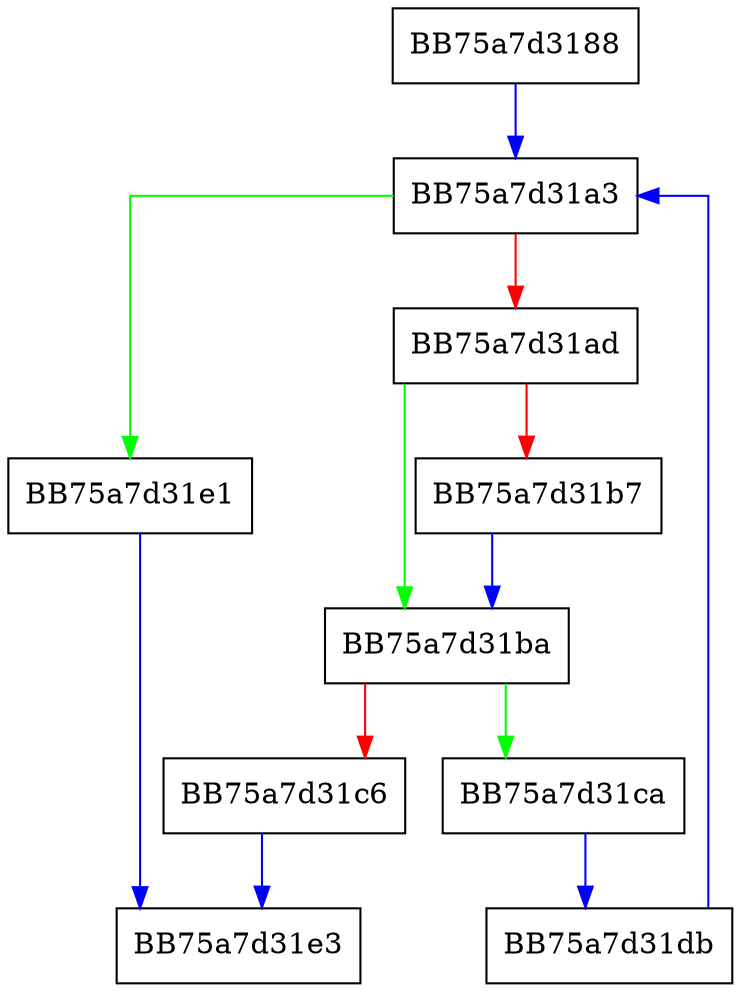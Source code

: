 digraph LuaStringFindInList {
  node [shape="box"];
  graph [splines=ortho];
  BB75a7d3188 -> BB75a7d31a3 [color="blue"];
  BB75a7d31a3 -> BB75a7d31e1 [color="green"];
  BB75a7d31a3 -> BB75a7d31ad [color="red"];
  BB75a7d31ad -> BB75a7d31ba [color="green"];
  BB75a7d31ad -> BB75a7d31b7 [color="red"];
  BB75a7d31b7 -> BB75a7d31ba [color="blue"];
  BB75a7d31ba -> BB75a7d31ca [color="green"];
  BB75a7d31ba -> BB75a7d31c6 [color="red"];
  BB75a7d31c6 -> BB75a7d31e3 [color="blue"];
  BB75a7d31ca -> BB75a7d31db [color="blue"];
  BB75a7d31db -> BB75a7d31a3 [color="blue"];
  BB75a7d31e1 -> BB75a7d31e3 [color="blue"];
}